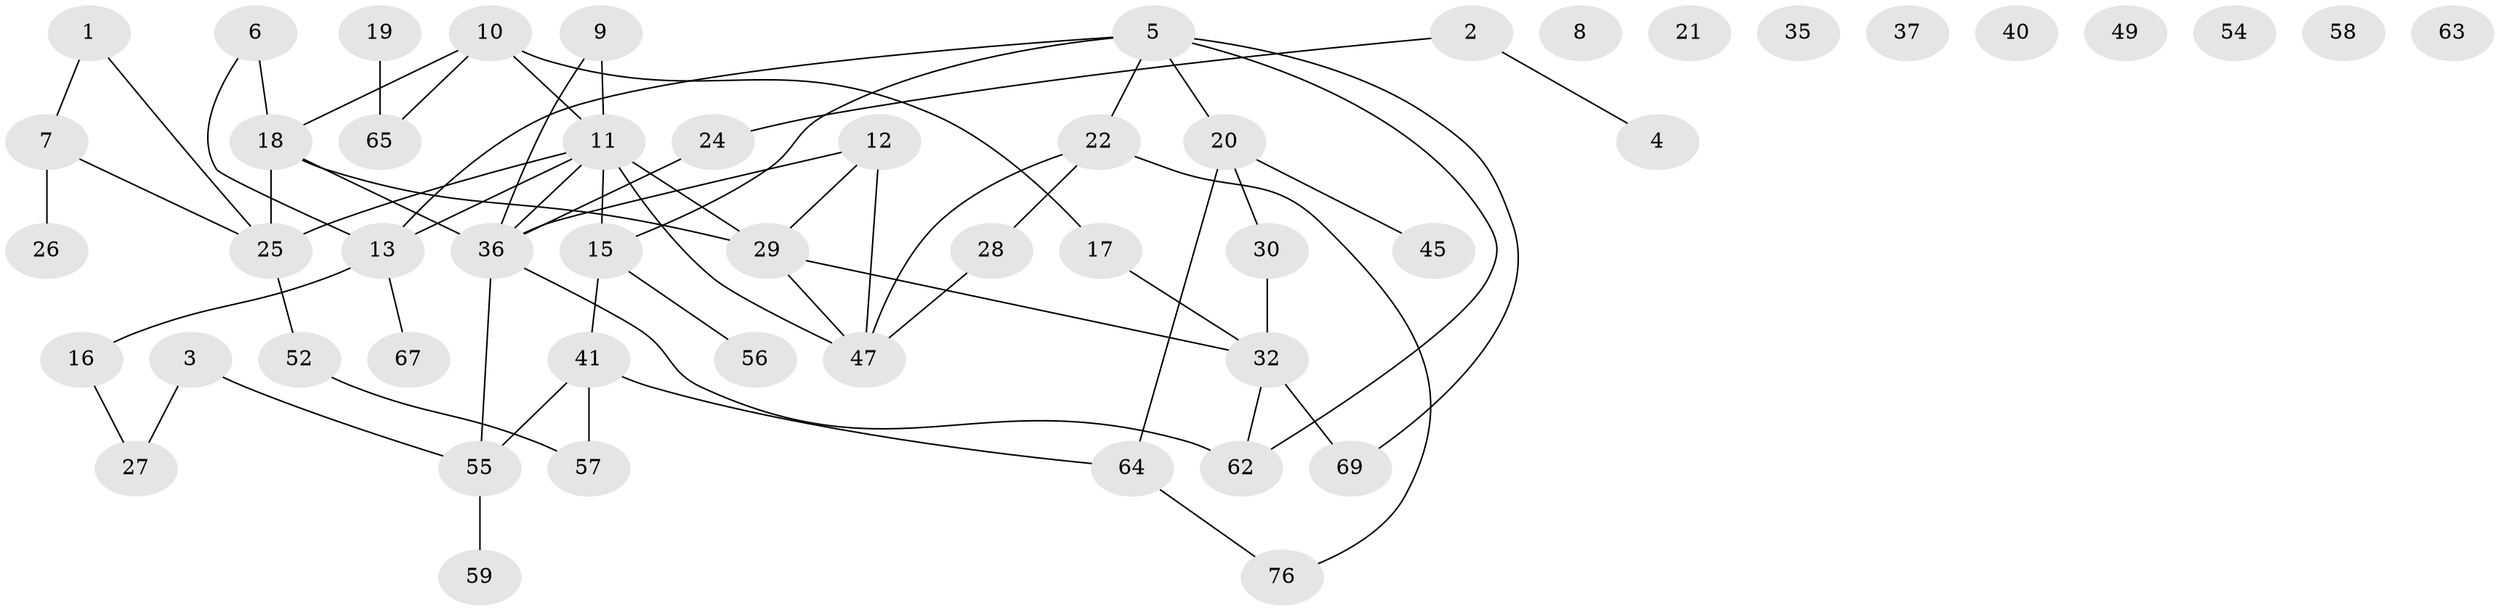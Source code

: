 // Generated by graph-tools (version 1.1) at 2025/23/03/03/25 07:23:25]
// undirected, 51 vertices, 63 edges
graph export_dot {
graph [start="1"]
  node [color=gray90,style=filled];
  1 [super="+48"];
  2;
  3 [super="+42"];
  4 [super="+66"];
  5 [super="+14"];
  6;
  7;
  8;
  9;
  10 [super="+53"];
  11 [super="+23"];
  12 [super="+31"];
  13 [super="+75"];
  15 [super="+33"];
  16;
  17;
  18 [super="+74"];
  19;
  20 [super="+68"];
  21 [super="+43"];
  22 [super="+61"];
  24 [super="+72"];
  25 [super="+38"];
  26;
  27 [super="+34"];
  28 [super="+39"];
  29 [super="+78"];
  30 [super="+50"];
  32 [super="+60"];
  35;
  36 [super="+51"];
  37 [super="+46"];
  40;
  41 [super="+44"];
  45;
  47 [super="+79"];
  49;
  52 [super="+70"];
  54;
  55 [super="+77"];
  56;
  57 [super="+71"];
  58;
  59;
  62 [super="+73"];
  63;
  64;
  65;
  67;
  69;
  76;
  1 -- 7;
  1 -- 25;
  2 -- 4;
  2 -- 24;
  3 -- 55;
  3 -- 27;
  5 -- 20;
  5 -- 62;
  5 -- 69;
  5 -- 22;
  5 -- 15;
  5 -- 13;
  6 -- 13;
  6 -- 18;
  7 -- 26;
  7 -- 25;
  9 -- 36;
  9 -- 11;
  10 -- 11;
  10 -- 17;
  10 -- 65;
  10 -- 18;
  11 -- 36;
  11 -- 15;
  11 -- 25;
  11 -- 29;
  11 -- 13;
  11 -- 47;
  12 -- 36;
  12 -- 29;
  12 -- 47;
  13 -- 16;
  13 -- 67;
  15 -- 56;
  15 -- 41 [weight=2];
  16 -- 27;
  17 -- 32;
  18 -- 25;
  18 -- 36;
  18 -- 29;
  19 -- 65;
  20 -- 64;
  20 -- 45;
  20 -- 30;
  22 -- 76;
  22 -- 47;
  22 -- 28;
  24 -- 36;
  25 -- 52;
  28 -- 47;
  29 -- 32;
  29 -- 47;
  30 -- 32;
  32 -- 69;
  32 -- 62;
  36 -- 55;
  36 -- 62;
  41 -- 57;
  41 -- 64;
  41 -- 55;
  52 -- 57;
  55 -- 59;
  64 -- 76;
}
